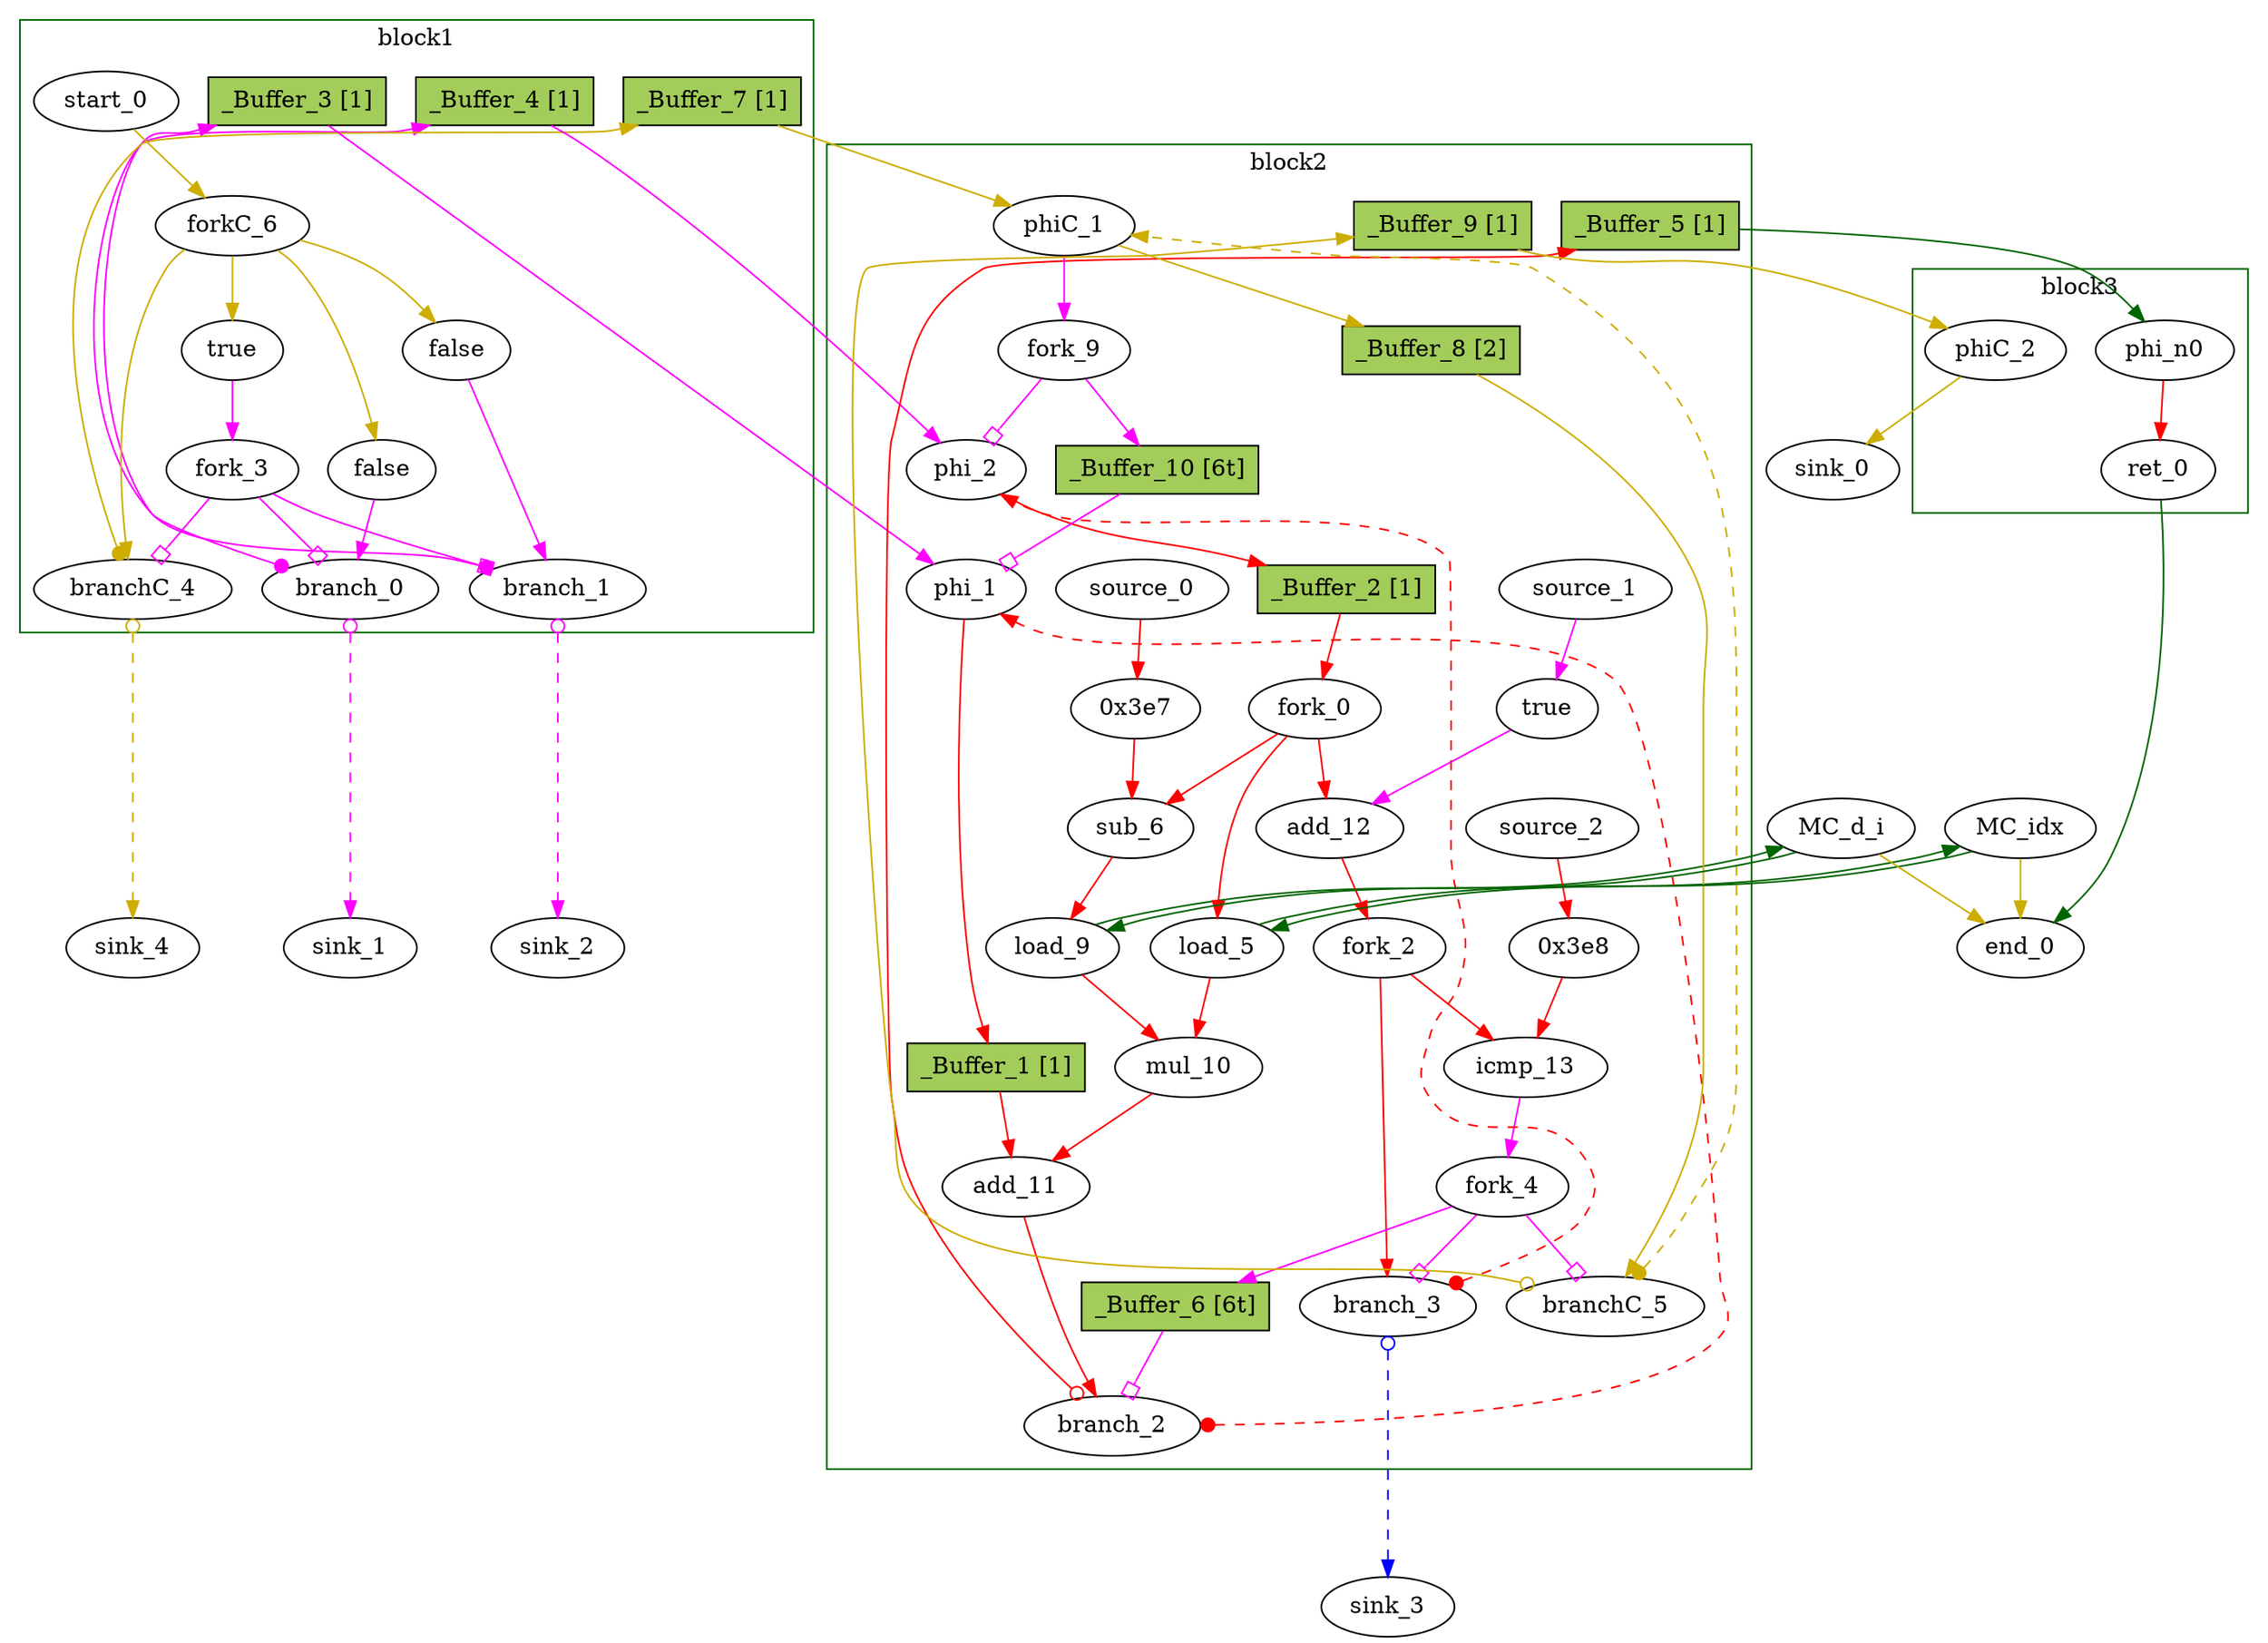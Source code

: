 // Number of blocks: 53
// Number of channels: 79
Digraph G {

  // Blocks
subgraph cluster_1 {
color = "darkgreen"
label = "block1"
  brCst_block1 [type=Constant, in="in1:1", out="out1:1", bbID = 1, value="0x1", label=true,  shape=oval];
  cst_0 [type=Constant, in="in1:1", out="out1:1", bbID = 1, value="0x0", label=false,  shape=oval];
  cst_1 [type=Constant, in="in1:1", out="out1:1", bbID = 1, value="0x0", label=false,  shape=oval];
  branch_0 [type=Branch, in="in1:1 in2?:1", out="out1+:1 out2-:1", bbID = 1,  shape=oval];
  branch_1 [type=Branch, in="in1:1 in2?:1", out="out1+:1 out2-:1", bbID = 1,  shape=oval];
  fork_3 [type=Fork, in="in1:1", out="out1:1 out2:1 out3:1", bbID = 1,  shape=oval];
  start_0 [type=Entry, in="in1:0", out="out1:0", bbID = 1,  shape=oval];
  forkC_6 [type=Fork, in="in1:0", out="out1:0 out2:0 out3:0 out4:0", bbID = 1,  shape=oval];
  branchC_4 [type=Branch, in="in1:0 in2?:1", out="out1+:0 out2-:0", bbID = 1,  shape=oval];
  _Buffer_3 [type=Buffer, in="in1:1", out="out1:1", bbID = 1, slots=1, transparent=false, label="_Buffer_3 [1]",  shape=box, style=filled, fillcolor=darkolivegreen3, height = 0.4];
  _Buffer_4 [type=Buffer, in="in1:1", out="out1:1", bbID = 1, slots=1, transparent=false, label="_Buffer_4 [1]",  shape=box, style=filled, fillcolor=darkolivegreen3, height = 0.4];
  _Buffer_7 [type=Buffer, in="in1:0", out="out1:0", bbID = 1, slots=1, transparent=false, label="_Buffer_7 [1]",  shape=box, style=filled, fillcolor=darkolivegreen3, height = 0.4];
}
subgraph cluster_2 {
color = "darkgreen"
label = "block2"
  phi_1 [type=Mux, in="in1?:1 in2:32 in3:32", out="out1:32", delay=0.366, bbID = 2, retimingDiff=6,  shape=oval];
  phi_2 [type=Mux, in="in1?:1 in2:10 in3:10", out="out1:10", delay=0.366, bbID = 2,  shape=oval];
  load_5 [type=Operator, in="in1:32 in2:10", out="out1:32 out2:10", op = "mc_load_op", latency=2, bbID = 2, portID = 0, offset = 0, retimingDiff=2,  shape=oval];
  cst_2 [type=Constant, in="in1:10", out="out1:10", bbID = 2, value="0x3e7", label="0x3e7", retimingDiff=1,  shape=oval];
  sub_6 [type=Operator, in="in1:32 in2:32", out="out1:32", op = "sub_op", delay=1.693, bbID = 2, retimingDiff=1,  shape=oval];
  load_9 [type=Operator, in="in1:32 in2:32", out="out1:32 out2:32", op = "mc_load_op", latency=2, bbID = 2, portID = 0, offset = 0, retimingDiff=2,  shape=oval];
  mul_10 [type=Operator, in="in1:32 in2:32", out="out1:32", op = "mul_op", latency=4, bbID = 2, retimingDiff=4,  shape=oval];
  add_11 [type=Operator, in="in1:32 in2:32", out="out1:32", op = "add_op", delay=1.693, bbID = 2, retimingDiff=7,  shape=oval];
  cst_3 [type=Constant, in="in1:1", out="out1:1", bbID = 2, value="0x1", label=true, retimingDiff=1,  shape=oval];
  add_12 [type=Operator, in="in1:10 in2:10", out="out1:10", op = "add_op", delay=1.693, bbID = 2, retimingDiff=1,  shape=oval];
  cst_4 [type=Constant, in="in1:10", out="out1:10", bbID = 2, value="0x3e8", label="0x3e8", retimingDiff=1,  shape=oval];
  icmp_13 [type=Operator, in="in1:10 in2:10", out="out1:1", op = "icmp_ult_op", delay=1.53, bbID = 2, retimingDiff=1,  shape=oval];
  fork_0 [type=Fork, in="in1:10", out="out1:10 out2:10 out3:10", bbID = 2, retimingDiff=1,  shape=oval];
  fork_2 [type=Fork, in="in1:10", out="out1:10 out2:10", bbID = 2, retimingDiff=1,  shape=oval];
  branch_2 [type=Branch, in="in1:32 in2?:1", out="out1+:32 out2-:32", bbID = 2, retimingDiff=7,  shape=oval];
  branch_3 [type=Branch, in="in1:10 in2?:1", out="out1+:10 out2-:10", bbID = 2, retimingDiff=1,  shape=oval];
  fork_4 [type=Fork, in="in1:1", out="out1:1 out2:1 out3:1", bbID = 2, retimingDiff=1,  shape=oval];
  phiC_1 [type=CntrlMerge, in="in1:0 in2:0", out="out1:0 out2?:1", delay=0.166, bbID = 2,  shape=oval];
  branchC_5 [type=Branch, in="in1:0 in2?:1", out="out1+:0 out2-:0", bbID = 2, retimingDiff=1,  shape=oval];
  source_0 [type=Source, out="out1:10", bbID = 2, retimingDiff=1,  shape=oval];
  source_1 [type=Source, out="out1:1", bbID = 2, retimingDiff=1,  shape=oval];
  source_2 [type=Source, out="out1:10", bbID = 2, retimingDiff=1,  shape=oval];
  fork_9 [type=Fork, in="in1:1", out="out1:1 out2:1", bbID = 2,  shape=oval];
  _Buffer_1 [type=Buffer, in="in1:32", out="out1:32", bbID = 2, slots=1, transparent=false, label="_Buffer_1 [1]",  shape=box, style=filled, fillcolor=darkolivegreen3, height = 0.4];
  _Buffer_2 [type=Buffer, in="in1:10", out="out1:10", bbID = 2, slots=1, transparent=false, label="_Buffer_2 [1]",  shape=box, style=filled, fillcolor=darkolivegreen3, height = 0.4];
  _Buffer_5 [type=Buffer, in="in1:32", out="out1:32", bbID = 2, slots=1, transparent=false, label="_Buffer_5 [1]",  shape=box, style=filled, fillcolor=darkolivegreen3, height = 0.4];
  _Buffer_6 [type=Buffer, in="in1:1", out="out1:1", bbID = 2, slots=6, transparent=true, label="_Buffer_6 [6t]",  shape=box, style=filled, fillcolor=darkolivegreen3, height = 0.4];
  _Buffer_8 [type=Buffer, in="in1:0", out="out1:0", bbID = 2, slots=2, transparent=false, label="_Buffer_8 [2]",  shape=box, style=filled, fillcolor=darkolivegreen3, height = 0.4];
  _Buffer_9 [type=Buffer, in="in1:0", out="out1:0", bbID = 2, slots=1, transparent=false, label="_Buffer_9 [1]",  shape=box, style=filled, fillcolor=darkolivegreen3, height = 0.4];
  _Buffer_10 [type=Buffer, in="in1:1", out="out1:1", bbID = 2, slots=6, transparent=true, label="_Buffer_10 [6t]",  shape=box, style=filled, fillcolor=darkolivegreen3, height = 0.4];
}
subgraph cluster_3 {
color = "darkgreen"
label = "block3"
  ret_0 [type=Operator, in="in1:32", out="out1:32", op = "ret_op", bbID = 3,  shape=oval];
  phi_n0 [type=Merge, in="in1:32", out="out1:32", bbID = 3,  shape=oval];
  phiC_2 [type=Merge, in="in1:0", out="out1:0", delay=0.166, bbID = 3,  shape=oval];
}
  MC_idx [type=MC, in="in1:10*l0a", out="out1:32*l0d out2:0*e", bbID = 0, memory = "idx", bbcount = 0, ldcount = 1, stcount = 0, ];
  MC_d_i [type=MC, in="in1:32*l0a", out="out1:32*l0d out2:0*e", bbID = 0, memory = "d_i", bbcount = 0, ldcount = 1, stcount = 0, ];
  end_0 [type=Exit, in="in1:0*e in2:0*e in3:32", out="out1:32", bbID = 0,  shape=oval];
  sink_0 [type=Sink, in="in1:0", bbID = 0,  shape=oval];
  sink_1 [type=Sink, in="in1:1", bbID = 0,  shape=oval];
  sink_2 [type=Sink, in="in1:1", bbID = 0,  shape=oval];
  sink_3 [type=Sink, in="in1:10", bbID = 0,  shape=oval];
  sink_4 [type=Sink, in="in1:0", bbID = 0,  shape=oval];

  // Channels
  brCst_block1 -> fork_3 [from=out1, to=in1, arrowhead=normal, color=magenta];
  cst_0 -> branch_0 [from=out1, to=in1, arrowhead=normal, color=magenta];
  phi_1 -> _Buffer_1 [from=out1, to=in1, arrowhead=normal, color=red];
  cst_1 -> branch_1 [from=out1, to=in1, arrowhead=normal, color=magenta];
  phi_2 -> _Buffer_2 [from=out1, to=in1, arrowhead=normal, color=red];
  load_5 -> mul_10 [from=out1, to=in1, arrowhead=normal, color=red];
  load_5 -> MC_idx [from=out2, to=in1, arrowhead=normal, color=darkgreen];
  cst_2 -> sub_6 [from=out1, to=in1, arrowhead=normal, color=red];
  sub_6 -> load_9 [from=out1, to=in2, arrowhead=normal, color=red];
  load_9 -> mul_10 [from=out1, to=in2, arrowhead=normal, color=red];
  load_9 -> MC_d_i [from=out2, to=in1, arrowhead=normal, color=darkgreen];
  mul_10 -> add_11 [from=out1, to=in2, arrowhead=normal, color=red];
  add_11 -> branch_2 [from=out1, to=in1, arrowhead=normal, color=red];
  cst_3 -> add_12 [from=out1, to=in2, arrowhead=normal, color=magenta];
  add_12 -> fork_2 [from=out1, to=in1, arrowhead=normal, color=red];
  cst_4 -> icmp_13 [from=out1, to=in2, arrowhead=normal, color=red];
  icmp_13 -> fork_4 [from=out1, to=in1, arrowhead=normal, color=magenta];
  ret_0 -> end_0 [from=out1, to=in3, arrowhead=normal, color=darkgreen];
  phi_n0 -> ret_0 [from=out1, to=in1, arrowhead=normal, color=red];
  fork_0 -> load_5 [from=out3, to=in2, arrowhead=normal, color=red];
  fork_0 -> sub_6 [from=out1, to=in2, arrowhead=normal, color=red];
  fork_0 -> add_12 [from=out2, to=in1, arrowhead=normal, color=red];
  fork_2 -> icmp_13 [from=out1, to=in1, arrowhead=normal, color=red];
  fork_2 -> branch_3 [from=out2, to=in1, arrowhead=normal, color=red];
  branch_0 -> _Buffer_3 [from=out1, to=in1, dir=both, arrowtail=dot, arrowhead=normal, color=magenta, constraint=false];
  branch_0 -> sink_1 [from=out2, to=in1, dir=both, arrowtail=odot, arrowhead=normal, color=magenta, style=dashed, minlen = 3];
  branch_1 -> _Buffer_4 [from=out1, to=in1, dir=both, arrowtail=dot, arrowhead=normal, color=magenta, constraint=false];
  branch_1 -> sink_2 [from=out2, to=in1, dir=both, arrowtail=odot, arrowhead=normal, color=magenta, style=dashed, minlen = 3];
  fork_3 -> branch_0 [from=out2, to=in2, arrowhead=obox, color=magenta];
  fork_3 -> branch_1 [from=out1, to=in2, arrowhead=obox, color=magenta];
  fork_3 -> branchC_4 [from=out3, to=in2, arrowhead=obox, color=magenta];
  branch_2 -> phi_1 [from=out1, to=in3, dir=both, arrowtail=dot, arrowhead=normal, color=red, constraint=false, style=dashed, minlen = 3];
  branch_2 -> _Buffer_5 [from=out2, to=in1, dir=both, arrowtail=odot, arrowhead=normal, color=red, constraint=false];
  branch_3 -> phi_2 [from=out1, to=in3, dir=both, arrowtail=dot, arrowhead=normal, color=red, constraint=false, style=dashed, minlen = 3];
  branch_3 -> sink_3 [from=out2, to=in1, dir=both, arrowtail=odot, arrowhead=normal, color=blue, style=dashed, minlen = 3];
  fork_4 -> _Buffer_6 [from=out2, to=in1, arrowhead=normal, color=magenta];
  fork_4 -> branch_3 [from=out1, to=in2, arrowhead=obox, color=magenta];
  fork_4 -> branchC_5 [from=out3, to=in2, arrowhead=obox, color=magenta];
  MC_idx -> load_5 [from=out1, to=in1, arrowhead=normal, color=darkgreen];
  MC_idx -> end_0 [from=out2, to=in1, arrowhead=normal, color=gold3];
  MC_d_i -> load_9 [from=out1, to=in1, arrowhead=normal, color=darkgreen];
  MC_d_i -> end_0 [from=out2, to=in2, arrowhead=normal, color=gold3];
  start_0 -> forkC_6 [from=out1, to=in1, arrowhead=normal, color=gold3];
  forkC_6 -> brCst_block1 [from=out4, to=in1, arrowhead=normal, color=gold3];
  forkC_6 -> cst_0 [from=out1, to=in1, arrowhead=normal, color=gold3];
  forkC_6 -> cst_1 [from=out2, to=in1, arrowhead=normal, color=gold3];
  forkC_6 -> branchC_4 [from=out3, to=in1, arrowhead=normal, color=gold3];
  branchC_4 -> _Buffer_7 [from=out1, to=in1, dir=both, arrowtail=dot, arrowhead=normal, color=gold3, constraint=false];
  branchC_4 -> sink_4 [from=out2, to=in1, dir=both, arrowtail=odot, arrowhead=normal, color=gold3, style=dashed, minlen = 3];
  phiC_1 -> _Buffer_8 [from=out1, to=in1, arrowhead=normal, color=gold3];
  phiC_1 -> fork_9 [from=out2, to=in1, arrowhead=normal, color=magenta];
  branchC_5 -> phiC_1 [from=out1, to=in2, dir=both, arrowtail=dot, arrowhead=normal, color=gold3, constraint=false, style=dashed, minlen = 3];
  branchC_5 -> _Buffer_9 [from=out2, to=in1, dir=both, arrowtail=odot, arrowhead=normal, color=gold3, constraint=false];
  phiC_2 -> sink_0 [from=out1, to=in1, arrowhead=normal, color=gold3];
  source_0 -> cst_2 [from=out1, to=in1, arrowhead=normal, color=red];
  source_1 -> cst_3 [from=out1, to=in1, arrowhead=normal, color=magenta];
  source_2 -> cst_4 [from=out1, to=in1, arrowhead=normal, color=red];
  fork_9 -> _Buffer_10 [from=out1, to=in1, arrowhead=normal, color=magenta];
  fork_9 -> phi_2 [from=out2, to=in1, arrowhead=obox, color=magenta];
  _Buffer_1 -> add_11 [from=out1, to=in1, arrowhead=normal, color=red];
  _Buffer_2 -> fork_0 [from=out1, to=in1, arrowhead=normal, color=red];
  _Buffer_3 -> phi_1 [from=out1, to=in2, arrowhead=normal, color=magenta];
  _Buffer_4 -> phi_2 [from=out1, to=in2, arrowhead=normal, color=magenta];
  _Buffer_5 -> phi_n0 [from=out1, to=in1, arrowhead=normal, color=darkgreen];
  _Buffer_6 -> branch_2 [from=out1, to=in2, arrowhead=obox, color=magenta];
  _Buffer_7 -> phiC_1 [from=out1, to=in1, arrowhead=normal, color=gold3];
  _Buffer_8 -> branchC_5 [from=out1, to=in1, arrowhead=normal, color=gold3];
  _Buffer_9 -> phiC_2 [from=out1, to=in1, arrowhead=normal, color=gold3];
  _Buffer_10 -> phi_1 [from=out1, to=in1, arrowhead=obox, color=magenta];
}
